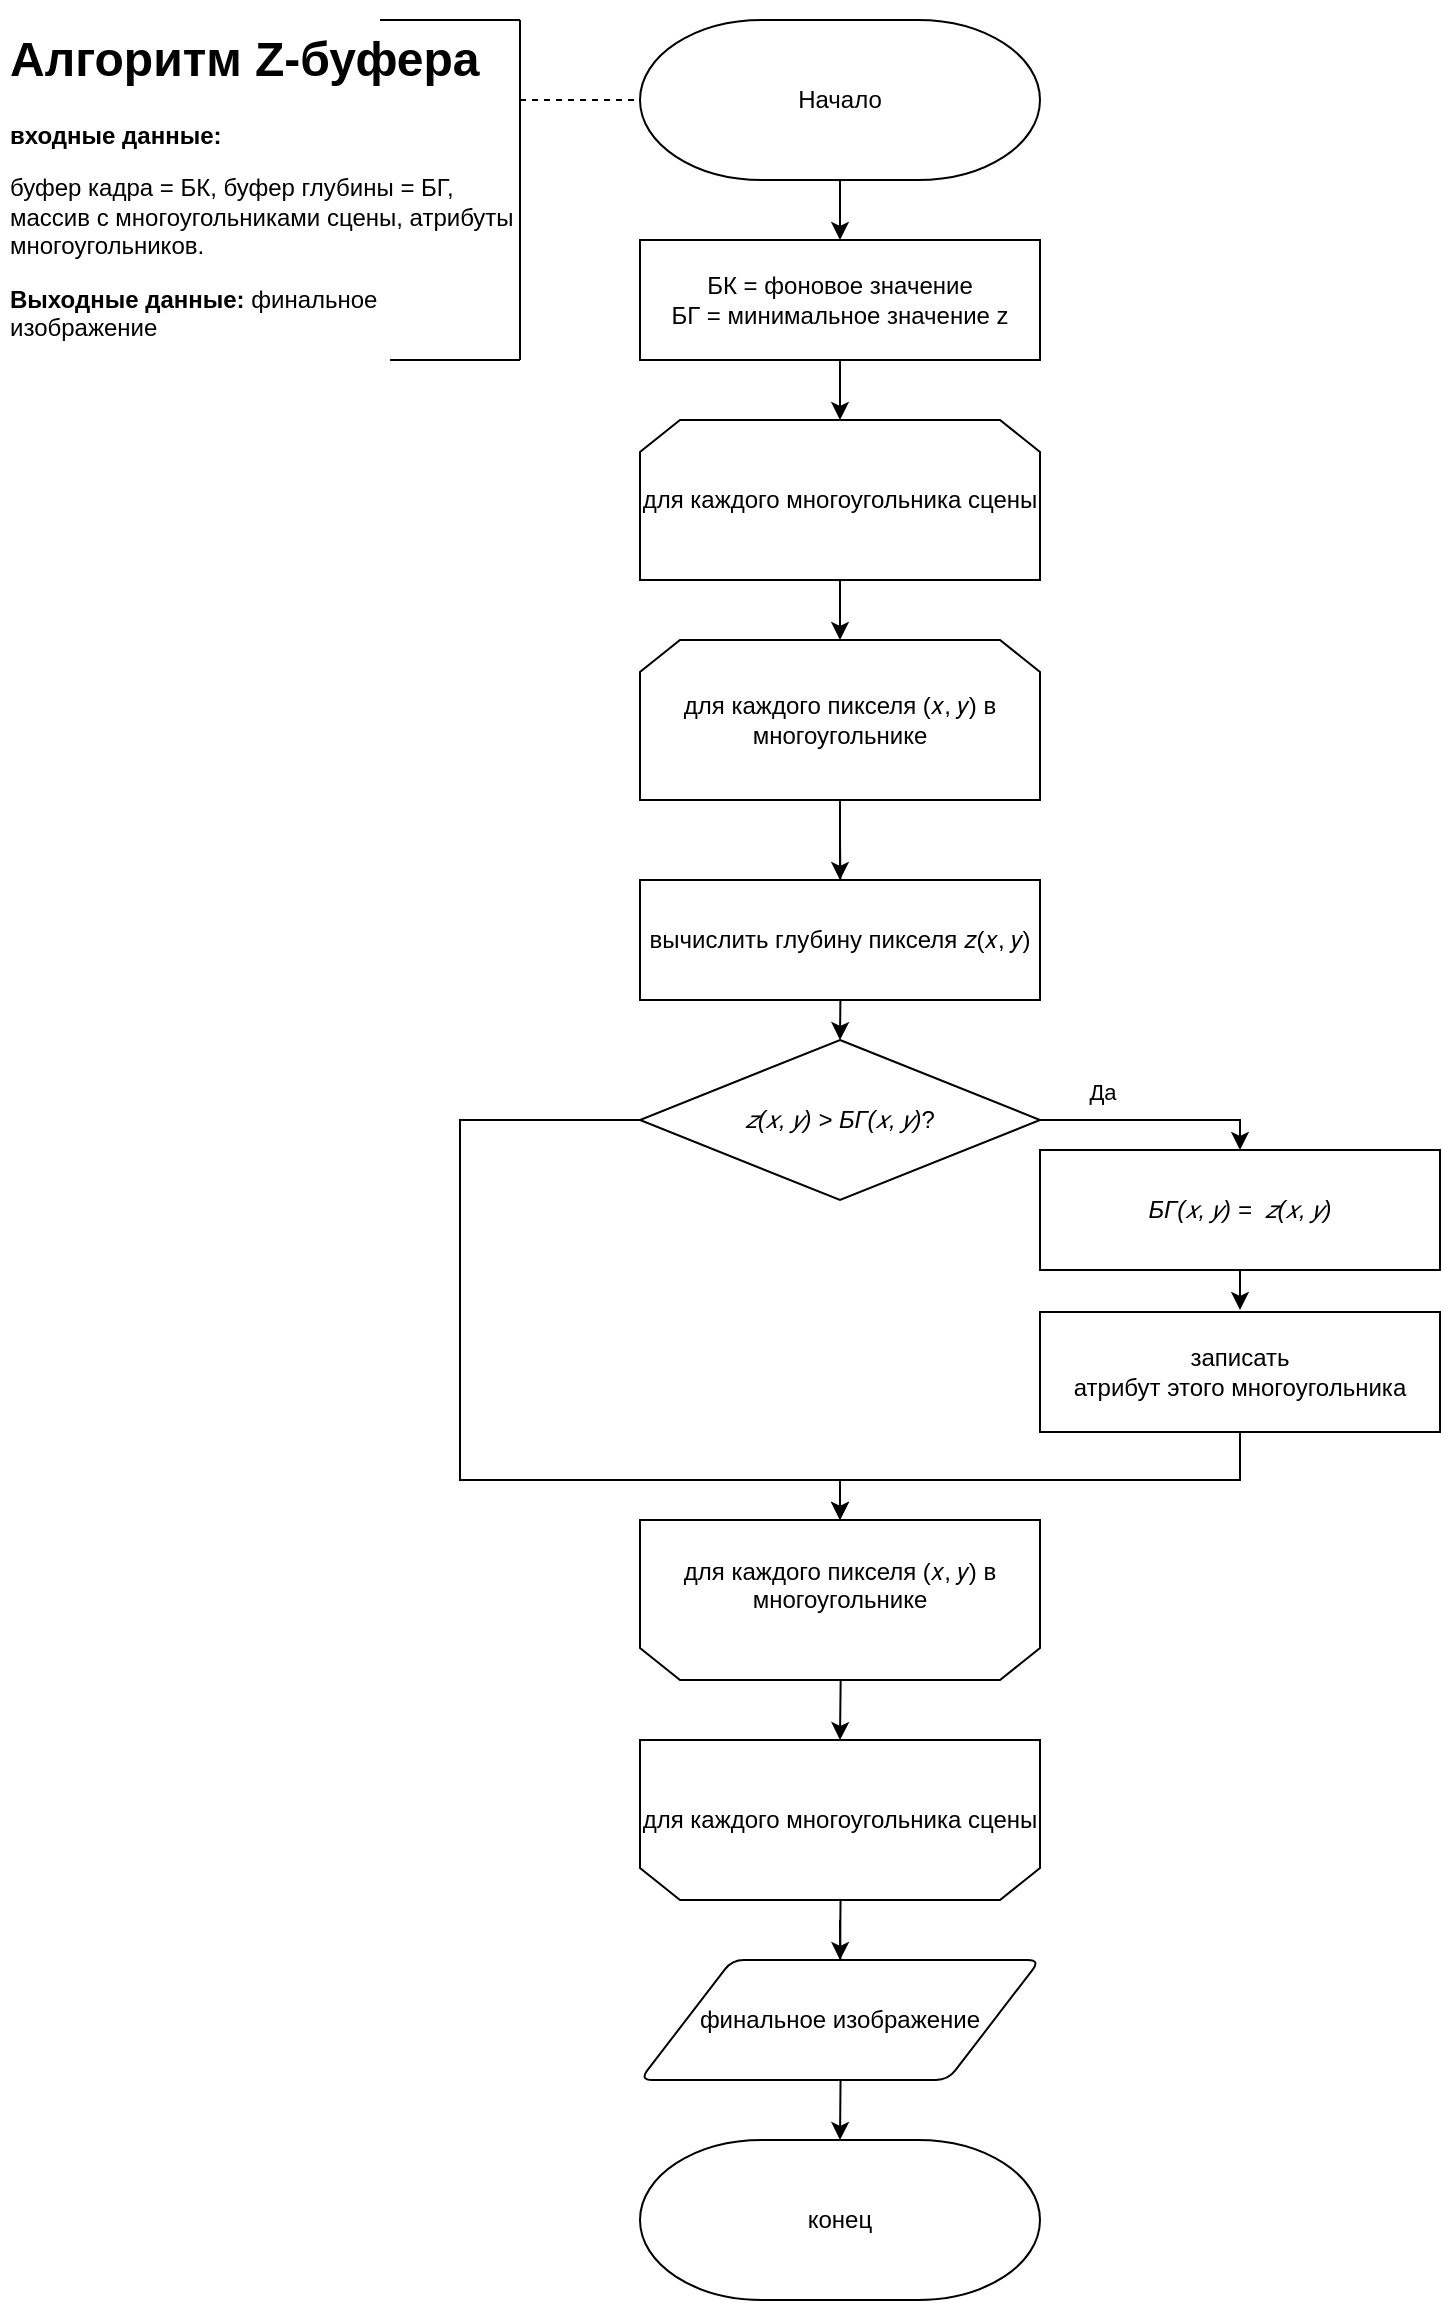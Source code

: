 <mxfile version="21.7.4" type="device">
  <diagram name="Страница — 1" id="tHWk73P_PaQuCRavGto3">
    <mxGraphModel dx="1000" dy="1708" grid="1" gridSize="10" guides="1" tooltips="1" connect="1" arrows="1" fold="1" page="1" pageScale="1" pageWidth="827" pageHeight="1169" math="0" shadow="0">
      <root>
        <mxCell id="0" />
        <mxCell id="1" parent="0" />
        <mxCell id="9HgOVvUjEggW6HavxXkO-15" style="edgeStyle=orthogonalEdgeStyle;rounded=0;orthogonalLoop=1;jettySize=auto;html=1;entryX=0.5;entryY=0;entryDx=0;entryDy=0;" parent="1" target="9HgOVvUjEggW6HavxXkO-14" edge="1">
          <mxGeometry relative="1" as="geometry">
            <mxPoint x="430" y="-1070" as="sourcePoint" />
          </mxGeometry>
        </mxCell>
        <mxCell id="9HgOVvUjEggW6HavxXkO-4" value="&lt;h1&gt;Алгоритм Z-буфера&lt;br&gt;&lt;/h1&gt;&lt;p&gt;&lt;b&gt;входные данные:&lt;/b&gt;&lt;br&gt;&lt;/p&gt;&lt;p&gt;буфер кадра = БК, буфер глубины = БГ,&amp;nbsp; массив с многоугольниками сцены, атрибуты многоугольников.&lt;br&gt;&lt;/p&gt;&lt;p&gt;&lt;b&gt;Выходные данные: &lt;/b&gt;финальное изображение&lt;br&gt;&lt;/p&gt;&lt;p&gt;&lt;br&gt;&lt;/p&gt;&lt;p&gt;&amp;nbsp;&lt;br&gt;&lt;/p&gt;" style="text;html=1;strokeColor=none;fillColor=none;spacing=5;spacingTop=-20;whiteSpace=wrap;overflow=hidden;rounded=0;" parent="1" vertex="1">
          <mxGeometry x="10" y="-1150" width="260" height="170" as="geometry" />
        </mxCell>
        <mxCell id="9HgOVvUjEggW6HavxXkO-5" style="edgeStyle=orthogonalEdgeStyle;rounded=0;orthogonalLoop=1;jettySize=auto;html=1;exitX=0.5;exitY=1;exitDx=0;exitDy=0;" parent="1" source="9HgOVvUjEggW6HavxXkO-4" target="9HgOVvUjEggW6HavxXkO-4" edge="1">
          <mxGeometry relative="1" as="geometry" />
        </mxCell>
        <mxCell id="9HgOVvUjEggW6HavxXkO-7" value="" style="endArrow=none;html=1;rounded=0;exitX=1;exitY=1;exitDx=0;exitDy=0;" parent="1" source="9HgOVvUjEggW6HavxXkO-4" edge="1">
          <mxGeometry width="50" height="50" relative="1" as="geometry">
            <mxPoint x="280" y="-1060" as="sourcePoint" />
            <mxPoint x="270" y="-1150" as="targetPoint" />
          </mxGeometry>
        </mxCell>
        <mxCell id="9HgOVvUjEggW6HavxXkO-8" value="" style="endArrow=none;html=1;rounded=0;" parent="1" edge="1">
          <mxGeometry width="50" height="50" relative="1" as="geometry">
            <mxPoint x="200" y="-1150" as="sourcePoint" />
            <mxPoint x="270" y="-1150" as="targetPoint" />
          </mxGeometry>
        </mxCell>
        <mxCell id="9HgOVvUjEggW6HavxXkO-10" value="" style="endArrow=none;html=1;rounded=0;exitX=1;exitY=1;exitDx=0;exitDy=0;entryX=0.75;entryY=1;entryDx=0;entryDy=0;" parent="1" source="9HgOVvUjEggW6HavxXkO-4" target="9HgOVvUjEggW6HavxXkO-4" edge="1">
          <mxGeometry width="50" height="50" relative="1" as="geometry">
            <mxPoint x="280" y="-1060" as="sourcePoint" />
            <mxPoint x="330" y="-1110" as="targetPoint" />
          </mxGeometry>
        </mxCell>
        <mxCell id="9HgOVvUjEggW6HavxXkO-12" value="" style="endArrow=none;dashed=1;html=1;rounded=0;entryX=0;entryY=0.5;entryDx=0;entryDy=0;" parent="1" edge="1">
          <mxGeometry width="50" height="50" relative="1" as="geometry">
            <mxPoint x="270" y="-1110" as="sourcePoint" />
            <mxPoint x="330" y="-1110" as="targetPoint" />
          </mxGeometry>
        </mxCell>
        <mxCell id="9HgOVvUjEggW6HavxXkO-17" style="edgeStyle=orthogonalEdgeStyle;rounded=0;orthogonalLoop=1;jettySize=auto;html=1;exitX=0.5;exitY=1;exitDx=0;exitDy=0;entryX=0.5;entryY=0;entryDx=0;entryDy=0;" parent="1" source="9HgOVvUjEggW6HavxXkO-14" target="9HgOVvUjEggW6HavxXkO-16" edge="1">
          <mxGeometry relative="1" as="geometry" />
        </mxCell>
        <mxCell id="9HgOVvUjEggW6HavxXkO-14" value="&lt;div&gt;БК = фоновое значение &lt;br&gt;&lt;/div&gt;&lt;div&gt;БГ = минимальное значение  z&lt;br&gt;&lt;/div&gt;" style="rounded=0;whiteSpace=wrap;html=1;" parent="1" vertex="1">
          <mxGeometry x="330" y="-1040" width="200" height="60" as="geometry" />
        </mxCell>
        <mxCell id="9HgOVvUjEggW6HavxXkO-19" style="edgeStyle=orthogonalEdgeStyle;rounded=0;orthogonalLoop=1;jettySize=auto;html=1;" parent="1" edge="1">
          <mxGeometry relative="1" as="geometry">
            <mxPoint x="430" y="-840" as="targetPoint" />
            <mxPoint x="430" y="-920" as="sourcePoint" />
          </mxGeometry>
        </mxCell>
        <mxCell id="9HgOVvUjEggW6HavxXkO-16" value="для каждого многоугольника сцены" style="shape=loopLimit;whiteSpace=wrap;html=1;" parent="1" vertex="1">
          <mxGeometry x="330" y="-950" width="200" height="80" as="geometry" />
        </mxCell>
        <mxCell id="9HgOVvUjEggW6HavxXkO-23" style="edgeStyle=orthogonalEdgeStyle;rounded=0;orthogonalLoop=1;jettySize=auto;html=1;" parent="1" edge="1">
          <mxGeometry relative="1" as="geometry">
            <mxPoint x="430" y="-720" as="targetPoint" />
            <mxPoint x="430" y="-810" as="sourcePoint" />
          </mxGeometry>
        </mxCell>
        <mxCell id="9HgOVvUjEggW6HavxXkO-20" value="для каждого пикселя (𝑥, 𝑦) в многоугольнике " style="shape=loopLimit;whiteSpace=wrap;html=1;" parent="1" vertex="1">
          <mxGeometry x="330" y="-840" width="200" height="80" as="geometry" />
        </mxCell>
        <mxCell id="9HgOVvUjEggW6HavxXkO-26" style="edgeStyle=orthogonalEdgeStyle;rounded=0;orthogonalLoop=1;jettySize=auto;html=1;entryX=0.5;entryY=0;entryDx=0;entryDy=0;" parent="1" target="9HgOVvUjEggW6HavxXkO-25" edge="1">
          <mxGeometry relative="1" as="geometry">
            <mxPoint x="430" y="-740" as="sourcePoint" />
          </mxGeometry>
        </mxCell>
        <mxCell id="9HgOVvUjEggW6HavxXkO-24" value="вычислить глубину пикселя 𝑧(𝑥, 𝑦)" style="rounded=0;whiteSpace=wrap;html=1;" parent="1" vertex="1">
          <mxGeometry x="330" y="-720" width="200" height="60" as="geometry" />
        </mxCell>
        <mxCell id="9HgOVvUjEggW6HavxXkO-28" style="edgeStyle=orthogonalEdgeStyle;rounded=0;orthogonalLoop=1;jettySize=auto;html=1;exitX=1;exitY=0.5;exitDx=0;exitDy=0;" parent="1" source="9HgOVvUjEggW6HavxXkO-25" edge="1">
          <mxGeometry relative="1" as="geometry">
            <mxPoint x="630" y="-585" as="targetPoint" />
            <mxPoint x="530" y="-620.0" as="sourcePoint" />
            <Array as="points">
              <mxPoint x="630" y="-600" />
            </Array>
          </mxGeometry>
        </mxCell>
        <mxCell id="9HgOVvUjEggW6HavxXkO-29" value="Да" style="edgeLabel;html=1;align=center;verticalAlign=middle;resizable=0;points=[];" parent="9HgOVvUjEggW6HavxXkO-28" vertex="1" connectable="0">
          <mxGeometry relative="1" as="geometry">
            <mxPoint x="-27" y="-14" as="offset" />
          </mxGeometry>
        </mxCell>
        <mxCell id="9HgOVvUjEggW6HavxXkO-55" style="edgeStyle=orthogonalEdgeStyle;rounded=0;orthogonalLoop=1;jettySize=auto;html=1;entryX=0.5;entryY=0;entryDx=0;entryDy=0;" parent="1" source="9HgOVvUjEggW6HavxXkO-25" target="9HgOVvUjEggW6HavxXkO-36" edge="1">
          <mxGeometry relative="1" as="geometry">
            <Array as="points">
              <mxPoint x="240" y="-600" />
              <mxPoint x="240" y="-420" />
              <mxPoint x="430" y="-420" />
            </Array>
          </mxGeometry>
        </mxCell>
        <mxCell id="9HgOVvUjEggW6HavxXkO-25" value="&lt;i&gt;𝑧(𝑥, 𝑦) &amp;gt; БГ&lt;/i&gt;&lt;i&gt;(𝑥, 𝑦)&lt;/i&gt;?" style="rhombus;whiteSpace=wrap;html=1;" parent="1" vertex="1">
          <mxGeometry x="330" y="-640" width="200" height="80" as="geometry" />
        </mxCell>
        <mxCell id="9HgOVvUjEggW6HavxXkO-50" style="edgeStyle=orthogonalEdgeStyle;rounded=0;orthogonalLoop=1;jettySize=auto;html=1;exitX=0.5;exitY=1;exitDx=0;exitDy=0;" parent="1" edge="1">
          <mxGeometry relative="1" as="geometry">
            <mxPoint x="630" y="-505" as="targetPoint" />
            <mxPoint x="630" y="-570" as="sourcePoint" />
          </mxGeometry>
        </mxCell>
        <mxCell id="9HgOVvUjEggW6HavxXkO-30" value="&lt;i&gt;БГ&lt;/i&gt;&lt;i&gt;(𝑥, 𝑦) =&amp;nbsp; &lt;/i&gt;&lt;i&gt;𝑧(𝑥, 𝑦) &lt;/i&gt;" style="rounded=0;whiteSpace=wrap;html=1;" parent="1" vertex="1">
          <mxGeometry x="530" y="-585" width="200" height="60" as="geometry" />
        </mxCell>
        <mxCell id="9HgOVvUjEggW6HavxXkO-54" style="edgeStyle=orthogonalEdgeStyle;rounded=0;orthogonalLoop=1;jettySize=auto;html=1;entryX=0.5;entryY=0;entryDx=0;entryDy=0;" parent="1" source="9HgOVvUjEggW6HavxXkO-32" target="9HgOVvUjEggW6HavxXkO-36" edge="1">
          <mxGeometry relative="1" as="geometry">
            <Array as="points">
              <mxPoint x="630" y="-420" />
              <mxPoint x="430" y="-420" />
            </Array>
          </mxGeometry>
        </mxCell>
        <mxCell id="9HgOVvUjEggW6HavxXkO-32" value="записать&lt;br&gt;атрибут этого многоугольника " style="rounded=0;whiteSpace=wrap;html=1;" parent="1" vertex="1">
          <mxGeometry x="530" y="-504" width="200" height="60" as="geometry" />
        </mxCell>
        <mxCell id="9HgOVvUjEggW6HavxXkO-40" style="edgeStyle=orthogonalEdgeStyle;rounded=0;orthogonalLoop=1;jettySize=auto;html=1;entryX=0.5;entryY=1;entryDx=0;entryDy=0;exitX=0.5;exitY=1;exitDx=0;exitDy=0;" parent="1" target="9HgOVvUjEggW6HavxXkO-39" edge="1">
          <mxGeometry relative="1" as="geometry">
            <mxPoint x="430" y="-380" as="sourcePoint" />
          </mxGeometry>
        </mxCell>
        <mxCell id="9HgOVvUjEggW6HavxXkO-36" value="&lt;div&gt;для каждого пикселя (𝑥, 𝑦) в многоугольнике &lt;/div&gt;&lt;div&gt;&lt;br&gt;&lt;/div&gt;" style="shape=loopLimit;whiteSpace=wrap;html=1;flipV=1;strokeWidth=1;" parent="1" vertex="1">
          <mxGeometry x="330" y="-400" width="200" height="80" as="geometry" />
        </mxCell>
        <mxCell id="9HgOVvUjEggW6HavxXkO-42" style="edgeStyle=orthogonalEdgeStyle;rounded=0;orthogonalLoop=1;jettySize=auto;html=1;entryX=0.5;entryY=0;entryDx=0;entryDy=0;" parent="1" target="9HgOVvUjEggW6HavxXkO-41" edge="1">
          <mxGeometry relative="1" as="geometry">
            <mxPoint x="430" y="-290" as="sourcePoint" />
          </mxGeometry>
        </mxCell>
        <mxCell id="9HgOVvUjEggW6HavxXkO-39" value="для каждого многоугольника сцены" style="shape=loopLimit;whiteSpace=wrap;html=1;direction=west;" parent="1" vertex="1">
          <mxGeometry x="330" y="-290" width="200" height="80" as="geometry" />
        </mxCell>
        <mxCell id="9HgOVvUjEggW6HavxXkO-46" style="edgeStyle=orthogonalEdgeStyle;rounded=0;orthogonalLoop=1;jettySize=auto;html=1;entryX=0.5;entryY=0;entryDx=0;entryDy=0;entryPerimeter=0;" parent="1" target="9HgOVvUjEggW6HavxXkO-45" edge="1">
          <mxGeometry relative="1" as="geometry">
            <mxPoint x="430" y="-200" as="sourcePoint" />
          </mxGeometry>
        </mxCell>
        <mxCell id="9HgOVvUjEggW6HavxXkO-41" value="финальное изображение " style="shape=parallelogram;html=1;strokeWidth=1;perimeter=parallelogramPerimeter;whiteSpace=wrap;rounded=1;arcSize=12;size=0.23;" parent="1" vertex="1">
          <mxGeometry x="330" y="-180" width="200" height="60" as="geometry" />
        </mxCell>
        <mxCell id="9HgOVvUjEggW6HavxXkO-43" value="Начало" style="strokeWidth=1;html=1;shape=mxgraph.flowchart.terminator;whiteSpace=wrap;" parent="1" vertex="1">
          <mxGeometry x="330" y="-1150" width="200" height="80" as="geometry" />
        </mxCell>
        <mxCell id="9HgOVvUjEggW6HavxXkO-45" value="&lt;div&gt;конец&lt;/div&gt;" style="strokeWidth=1;html=1;shape=mxgraph.flowchart.terminator;whiteSpace=wrap;" parent="1" vertex="1">
          <mxGeometry x="330" y="-90" width="200" height="80" as="geometry" />
        </mxCell>
        <mxCell id="9HgOVvUjEggW6HavxXkO-59" style="edgeStyle=orthogonalEdgeStyle;rounded=0;orthogonalLoop=1;jettySize=auto;html=1;exitX=0.5;exitY=1;exitDx=0;exitDy=0;" parent="1" source="9HgOVvUjEggW6HavxXkO-4" target="9HgOVvUjEggW6HavxXkO-4" edge="1">
          <mxGeometry relative="1" as="geometry" />
        </mxCell>
      </root>
    </mxGraphModel>
  </diagram>
</mxfile>
